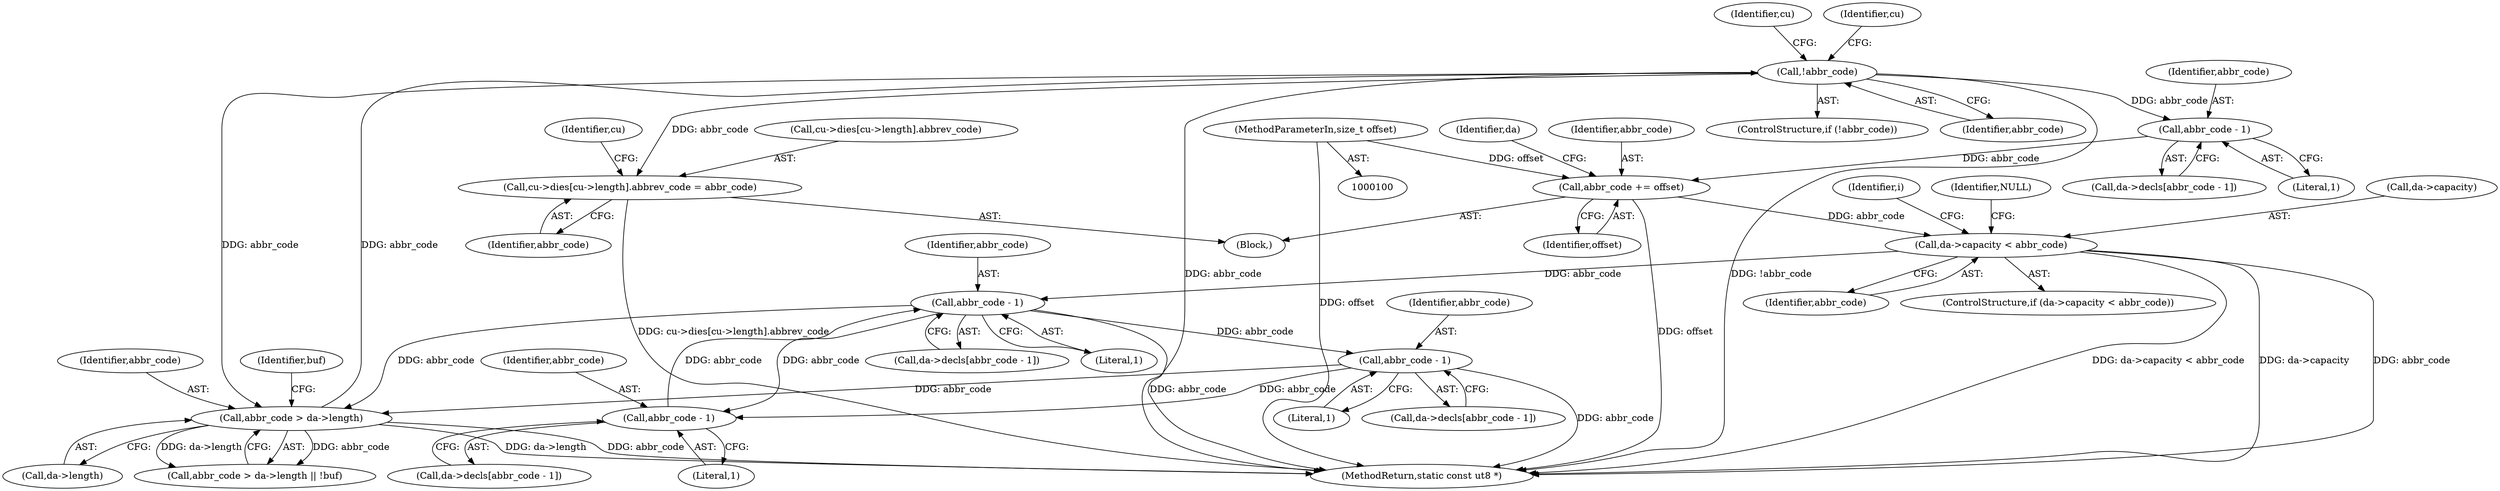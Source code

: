 digraph "0_radare2_2ca9ab45891b6ae8e32b6c28c81eebca059cbe5d_1@array" {
"1000216" [label="(Call,cu->dies[cu->length].abbrev_code = abbr_code)"];
"1000195" [label="(Call,!abbr_code)"];
"1000175" [label="(Call,abbr_code > da->length)"];
"1000269" [label="(Call,abbr_code - 1)"];
"1000374" [label="(Call,abbr_code - 1)"];
"1000326" [label="(Call,abbr_code - 1)"];
"1000250" [label="(Call,da->capacity < abbr_code)"];
"1000246" [label="(Call,abbr_code += offset)"];
"1000105" [label="(MethodParameterIn,size_t offset)"];
"1000242" [label="(Call,abbr_code - 1)"];
"1000270" [label="(Identifier,abbr_code)"];
"1000249" [label="(ControlStructure,if (da->capacity < abbr_code))"];
"1000105" [label="(MethodParameterIn,size_t offset)"];
"1000242" [label="(Call,abbr_code - 1)"];
"1000327" [label="(Identifier,abbr_code)"];
"1000376" [label="(Literal,1)"];
"1000455" [label="(MethodReturn,static const ut8 *)"];
"1000326" [label="(Call,abbr_code - 1)"];
"1000322" [label="(Call,da->decls[abbr_code - 1])"];
"1000265" [label="(Call,da->decls[abbr_code - 1])"];
"1000257" [label="(Identifier,NULL)"];
"1000244" [label="(Literal,1)"];
"1000175" [label="(Call,abbr_code > da->length)"];
"1000247" [label="(Identifier,abbr_code)"];
"1000248" [label="(Identifier,offset)"];
"1000269" [label="(Call,abbr_code - 1)"];
"1000271" [label="(Literal,1)"];
"1000176" [label="(Identifier,abbr_code)"];
"1000250" [label="(Call,da->capacity < abbr_code)"];
"1000226" [label="(Identifier,abbr_code)"];
"1000177" [label="(Call,da->length)"];
"1000374" [label="(Call,abbr_code - 1)"];
"1000181" [label="(Identifier,buf)"];
"1000243" [label="(Identifier,abbr_code)"];
"1000194" [label="(ControlStructure,if (!abbr_code))"];
"1000148" [label="(Block,)"];
"1000252" [label="(Identifier,da)"];
"1000195" [label="(Call,!abbr_code)"];
"1000196" [label="(Identifier,abbr_code)"];
"1000174" [label="(Call,abbr_code > da->length || !buf)"];
"1000220" [label="(Identifier,cu)"];
"1000375" [label="(Identifier,abbr_code)"];
"1000254" [label="(Identifier,abbr_code)"];
"1000328" [label="(Literal,1)"];
"1000231" [label="(Identifier,cu)"];
"1000238" [label="(Call,da->decls[abbr_code - 1])"];
"1000251" [label="(Call,da->capacity)"];
"1000246" [label="(Call,abbr_code += offset)"];
"1000216" [label="(Call,cu->dies[cu->length].abbrev_code = abbr_code)"];
"1000260" [label="(Identifier,i)"];
"1000202" [label="(Identifier,cu)"];
"1000217" [label="(Call,cu->dies[cu->length].abbrev_code)"];
"1000370" [label="(Call,da->decls[abbr_code - 1])"];
"1000216" -> "1000148"  [label="AST: "];
"1000216" -> "1000226"  [label="CFG: "];
"1000217" -> "1000216"  [label="AST: "];
"1000226" -> "1000216"  [label="AST: "];
"1000231" -> "1000216"  [label="CFG: "];
"1000216" -> "1000455"  [label="DDG: cu->dies[cu->length].abbrev_code"];
"1000195" -> "1000216"  [label="DDG: abbr_code"];
"1000195" -> "1000194"  [label="AST: "];
"1000195" -> "1000196"  [label="CFG: "];
"1000196" -> "1000195"  [label="AST: "];
"1000202" -> "1000195"  [label="CFG: "];
"1000220" -> "1000195"  [label="CFG: "];
"1000195" -> "1000455"  [label="DDG: !abbr_code"];
"1000195" -> "1000455"  [label="DDG: abbr_code"];
"1000195" -> "1000175"  [label="DDG: abbr_code"];
"1000175" -> "1000195"  [label="DDG: abbr_code"];
"1000195" -> "1000242"  [label="DDG: abbr_code"];
"1000175" -> "1000174"  [label="AST: "];
"1000175" -> "1000177"  [label="CFG: "];
"1000176" -> "1000175"  [label="AST: "];
"1000177" -> "1000175"  [label="AST: "];
"1000181" -> "1000175"  [label="CFG: "];
"1000174" -> "1000175"  [label="CFG: "];
"1000175" -> "1000455"  [label="DDG: abbr_code"];
"1000175" -> "1000455"  [label="DDG: da->length"];
"1000175" -> "1000174"  [label="DDG: abbr_code"];
"1000175" -> "1000174"  [label="DDG: da->length"];
"1000269" -> "1000175"  [label="DDG: abbr_code"];
"1000326" -> "1000175"  [label="DDG: abbr_code"];
"1000269" -> "1000265"  [label="AST: "];
"1000269" -> "1000271"  [label="CFG: "];
"1000270" -> "1000269"  [label="AST: "];
"1000271" -> "1000269"  [label="AST: "];
"1000265" -> "1000269"  [label="CFG: "];
"1000269" -> "1000455"  [label="DDG: abbr_code"];
"1000374" -> "1000269"  [label="DDG: abbr_code"];
"1000250" -> "1000269"  [label="DDG: abbr_code"];
"1000269" -> "1000326"  [label="DDG: abbr_code"];
"1000269" -> "1000374"  [label="DDG: abbr_code"];
"1000374" -> "1000370"  [label="AST: "];
"1000374" -> "1000376"  [label="CFG: "];
"1000375" -> "1000374"  [label="AST: "];
"1000376" -> "1000374"  [label="AST: "];
"1000370" -> "1000374"  [label="CFG: "];
"1000326" -> "1000374"  [label="DDG: abbr_code"];
"1000326" -> "1000322"  [label="AST: "];
"1000326" -> "1000328"  [label="CFG: "];
"1000327" -> "1000326"  [label="AST: "];
"1000328" -> "1000326"  [label="AST: "];
"1000322" -> "1000326"  [label="CFG: "];
"1000326" -> "1000455"  [label="DDG: abbr_code"];
"1000250" -> "1000249"  [label="AST: "];
"1000250" -> "1000254"  [label="CFG: "];
"1000251" -> "1000250"  [label="AST: "];
"1000254" -> "1000250"  [label="AST: "];
"1000257" -> "1000250"  [label="CFG: "];
"1000260" -> "1000250"  [label="CFG: "];
"1000250" -> "1000455"  [label="DDG: da->capacity"];
"1000250" -> "1000455"  [label="DDG: abbr_code"];
"1000250" -> "1000455"  [label="DDG: da->capacity < abbr_code"];
"1000246" -> "1000250"  [label="DDG: abbr_code"];
"1000246" -> "1000148"  [label="AST: "];
"1000246" -> "1000248"  [label="CFG: "];
"1000247" -> "1000246"  [label="AST: "];
"1000248" -> "1000246"  [label="AST: "];
"1000252" -> "1000246"  [label="CFG: "];
"1000246" -> "1000455"  [label="DDG: offset"];
"1000105" -> "1000246"  [label="DDG: offset"];
"1000242" -> "1000246"  [label="DDG: abbr_code"];
"1000105" -> "1000100"  [label="AST: "];
"1000105" -> "1000455"  [label="DDG: offset"];
"1000242" -> "1000238"  [label="AST: "];
"1000242" -> "1000244"  [label="CFG: "];
"1000243" -> "1000242"  [label="AST: "];
"1000244" -> "1000242"  [label="AST: "];
"1000238" -> "1000242"  [label="CFG: "];
}
